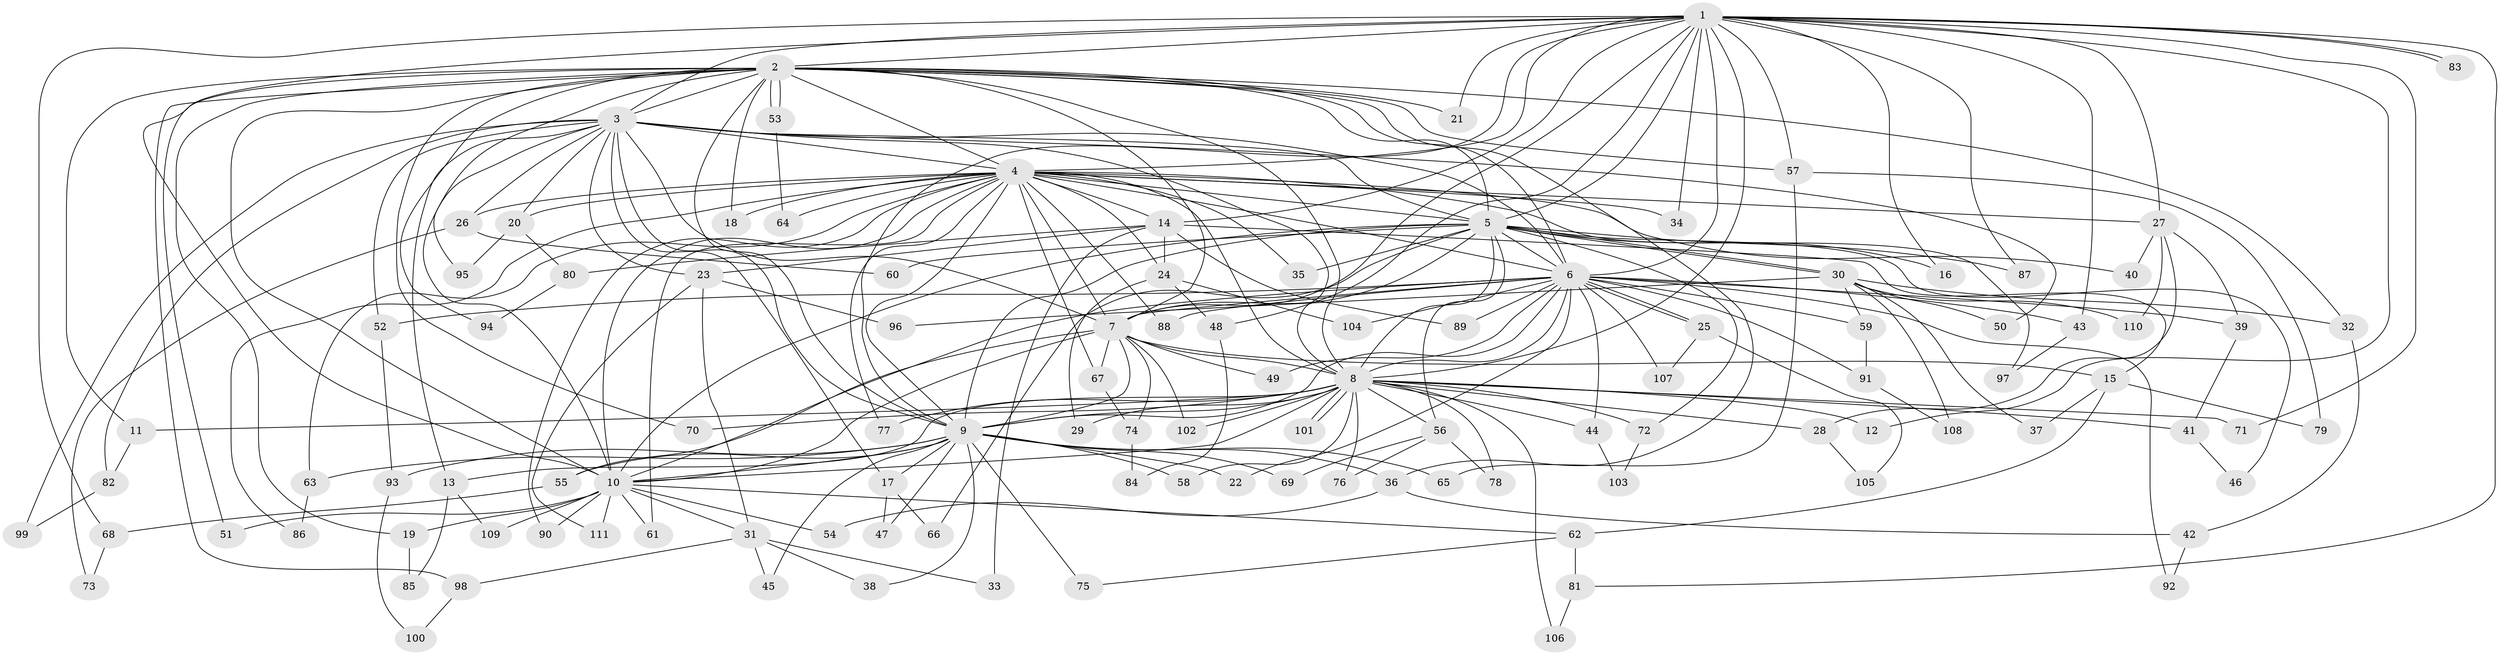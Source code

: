// coarse degree distribution, {23: 0.030303030303030304, 22: 0.015151515151515152, 17: 0.015151515151515152, 24: 0.015151515151515152, 16: 0.030303030303030304, 21: 0.015151515151515152, 15: 0.015151515151515152, 19: 0.015151515151515152, 3: 0.19696969696969696, 2: 0.4393939393939394, 4: 0.09090909090909091, 8: 0.030303030303030304, 5: 0.030303030303030304, 9: 0.015151515151515152, 6: 0.015151515151515152, 7: 0.015151515151515152, 1: 0.015151515151515152}
// Generated by graph-tools (version 1.1) at 2025/17/03/04/25 18:17:19]
// undirected, 111 vertices, 247 edges
graph export_dot {
graph [start="1"]
  node [color=gray90,style=filled];
  1;
  2;
  3;
  4;
  5;
  6;
  7;
  8;
  9;
  10;
  11;
  12;
  13;
  14;
  15;
  16;
  17;
  18;
  19;
  20;
  21;
  22;
  23;
  24;
  25;
  26;
  27;
  28;
  29;
  30;
  31;
  32;
  33;
  34;
  35;
  36;
  37;
  38;
  39;
  40;
  41;
  42;
  43;
  44;
  45;
  46;
  47;
  48;
  49;
  50;
  51;
  52;
  53;
  54;
  55;
  56;
  57;
  58;
  59;
  60;
  61;
  62;
  63;
  64;
  65;
  66;
  67;
  68;
  69;
  70;
  71;
  72;
  73;
  74;
  75;
  76;
  77;
  78;
  79;
  80;
  81;
  82;
  83;
  84;
  85;
  86;
  87;
  88;
  89;
  90;
  91;
  92;
  93;
  94;
  95;
  96;
  97;
  98;
  99;
  100;
  101;
  102;
  103;
  104;
  105;
  106;
  107;
  108;
  109;
  110;
  111;
  1 -- 2;
  1 -- 3;
  1 -- 4;
  1 -- 5;
  1 -- 6;
  1 -- 7;
  1 -- 8;
  1 -- 9;
  1 -- 10;
  1 -- 12;
  1 -- 14;
  1 -- 16;
  1 -- 21;
  1 -- 27;
  1 -- 34;
  1 -- 43;
  1 -- 48;
  1 -- 57;
  1 -- 68;
  1 -- 71;
  1 -- 81;
  1 -- 83;
  1 -- 83;
  1 -- 87;
  2 -- 3;
  2 -- 4;
  2 -- 5;
  2 -- 6;
  2 -- 7;
  2 -- 8;
  2 -- 9;
  2 -- 10;
  2 -- 11;
  2 -- 18;
  2 -- 19;
  2 -- 21;
  2 -- 32;
  2 -- 36;
  2 -- 51;
  2 -- 53;
  2 -- 53;
  2 -- 57;
  2 -- 70;
  2 -- 94;
  2 -- 95;
  2 -- 98;
  3 -- 4;
  3 -- 5;
  3 -- 6;
  3 -- 7;
  3 -- 8;
  3 -- 9;
  3 -- 10;
  3 -- 13;
  3 -- 17;
  3 -- 20;
  3 -- 23;
  3 -- 26;
  3 -- 50;
  3 -- 52;
  3 -- 82;
  3 -- 99;
  4 -- 5;
  4 -- 6;
  4 -- 7;
  4 -- 8;
  4 -- 9;
  4 -- 10;
  4 -- 14;
  4 -- 18;
  4 -- 20;
  4 -- 24;
  4 -- 26;
  4 -- 27;
  4 -- 34;
  4 -- 35;
  4 -- 40;
  4 -- 61;
  4 -- 63;
  4 -- 64;
  4 -- 67;
  4 -- 77;
  4 -- 86;
  4 -- 88;
  4 -- 90;
  4 -- 97;
  5 -- 6;
  5 -- 7;
  5 -- 8;
  5 -- 9;
  5 -- 10;
  5 -- 16;
  5 -- 30;
  5 -- 30;
  5 -- 35;
  5 -- 46;
  5 -- 56;
  5 -- 60;
  5 -- 66;
  5 -- 72;
  5 -- 87;
  6 -- 7;
  6 -- 8;
  6 -- 9;
  6 -- 10;
  6 -- 22;
  6 -- 25;
  6 -- 25;
  6 -- 39;
  6 -- 43;
  6 -- 44;
  6 -- 49;
  6 -- 52;
  6 -- 59;
  6 -- 88;
  6 -- 89;
  6 -- 91;
  6 -- 92;
  6 -- 104;
  6 -- 107;
  7 -- 8;
  7 -- 9;
  7 -- 10;
  7 -- 15;
  7 -- 49;
  7 -- 55;
  7 -- 67;
  7 -- 74;
  7 -- 102;
  8 -- 9;
  8 -- 10;
  8 -- 11;
  8 -- 12;
  8 -- 13;
  8 -- 28;
  8 -- 29;
  8 -- 41;
  8 -- 44;
  8 -- 56;
  8 -- 58;
  8 -- 70;
  8 -- 71;
  8 -- 72;
  8 -- 76;
  8 -- 77;
  8 -- 78;
  8 -- 101;
  8 -- 101;
  8 -- 102;
  8 -- 106;
  9 -- 10;
  9 -- 17;
  9 -- 22;
  9 -- 36;
  9 -- 38;
  9 -- 45;
  9 -- 47;
  9 -- 55;
  9 -- 58;
  9 -- 63;
  9 -- 65;
  9 -- 69;
  9 -- 75;
  9 -- 93;
  10 -- 19;
  10 -- 31;
  10 -- 51;
  10 -- 54;
  10 -- 61;
  10 -- 62;
  10 -- 90;
  10 -- 109;
  10 -- 111;
  11 -- 82;
  13 -- 85;
  13 -- 109;
  14 -- 15;
  14 -- 23;
  14 -- 24;
  14 -- 33;
  14 -- 80;
  14 -- 89;
  15 -- 37;
  15 -- 62;
  15 -- 79;
  17 -- 47;
  17 -- 66;
  19 -- 85;
  20 -- 80;
  20 -- 95;
  23 -- 31;
  23 -- 96;
  23 -- 111;
  24 -- 29;
  24 -- 48;
  24 -- 104;
  25 -- 105;
  25 -- 107;
  26 -- 60;
  26 -- 73;
  27 -- 28;
  27 -- 39;
  27 -- 40;
  27 -- 110;
  28 -- 105;
  30 -- 32;
  30 -- 37;
  30 -- 50;
  30 -- 59;
  30 -- 96;
  30 -- 108;
  30 -- 110;
  31 -- 33;
  31 -- 38;
  31 -- 45;
  31 -- 98;
  32 -- 42;
  36 -- 42;
  36 -- 54;
  39 -- 41;
  41 -- 46;
  42 -- 92;
  43 -- 97;
  44 -- 103;
  48 -- 84;
  52 -- 93;
  53 -- 64;
  55 -- 68;
  56 -- 69;
  56 -- 76;
  56 -- 78;
  57 -- 65;
  57 -- 79;
  59 -- 91;
  62 -- 75;
  62 -- 81;
  63 -- 86;
  67 -- 74;
  68 -- 73;
  72 -- 103;
  74 -- 84;
  80 -- 94;
  81 -- 106;
  82 -- 99;
  91 -- 108;
  93 -- 100;
  98 -- 100;
}
